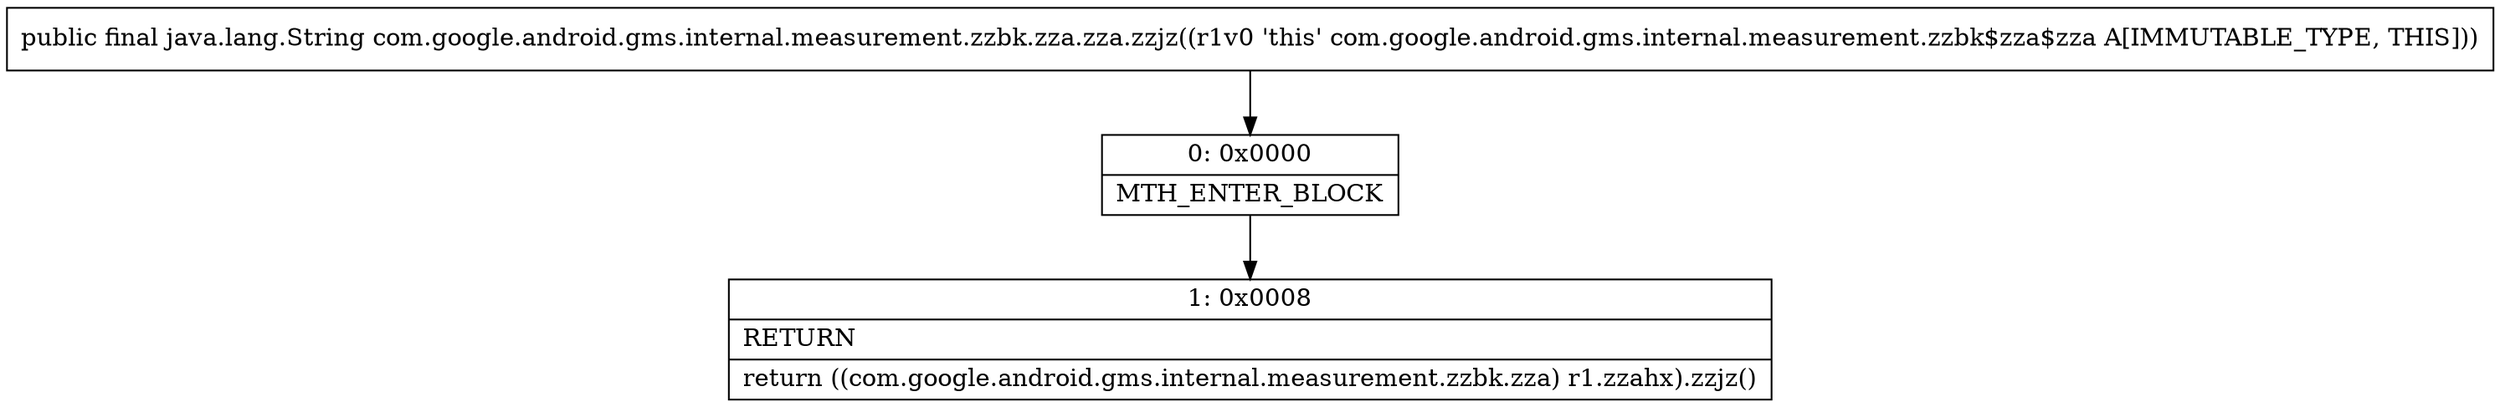 digraph "CFG forcom.google.android.gms.internal.measurement.zzbk.zza.zza.zzjz()Ljava\/lang\/String;" {
Node_0 [shape=record,label="{0\:\ 0x0000|MTH_ENTER_BLOCK\l}"];
Node_1 [shape=record,label="{1\:\ 0x0008|RETURN\l|return ((com.google.android.gms.internal.measurement.zzbk.zza) r1.zzahx).zzjz()\l}"];
MethodNode[shape=record,label="{public final java.lang.String com.google.android.gms.internal.measurement.zzbk.zza.zza.zzjz((r1v0 'this' com.google.android.gms.internal.measurement.zzbk$zza$zza A[IMMUTABLE_TYPE, THIS])) }"];
MethodNode -> Node_0;
Node_0 -> Node_1;
}

